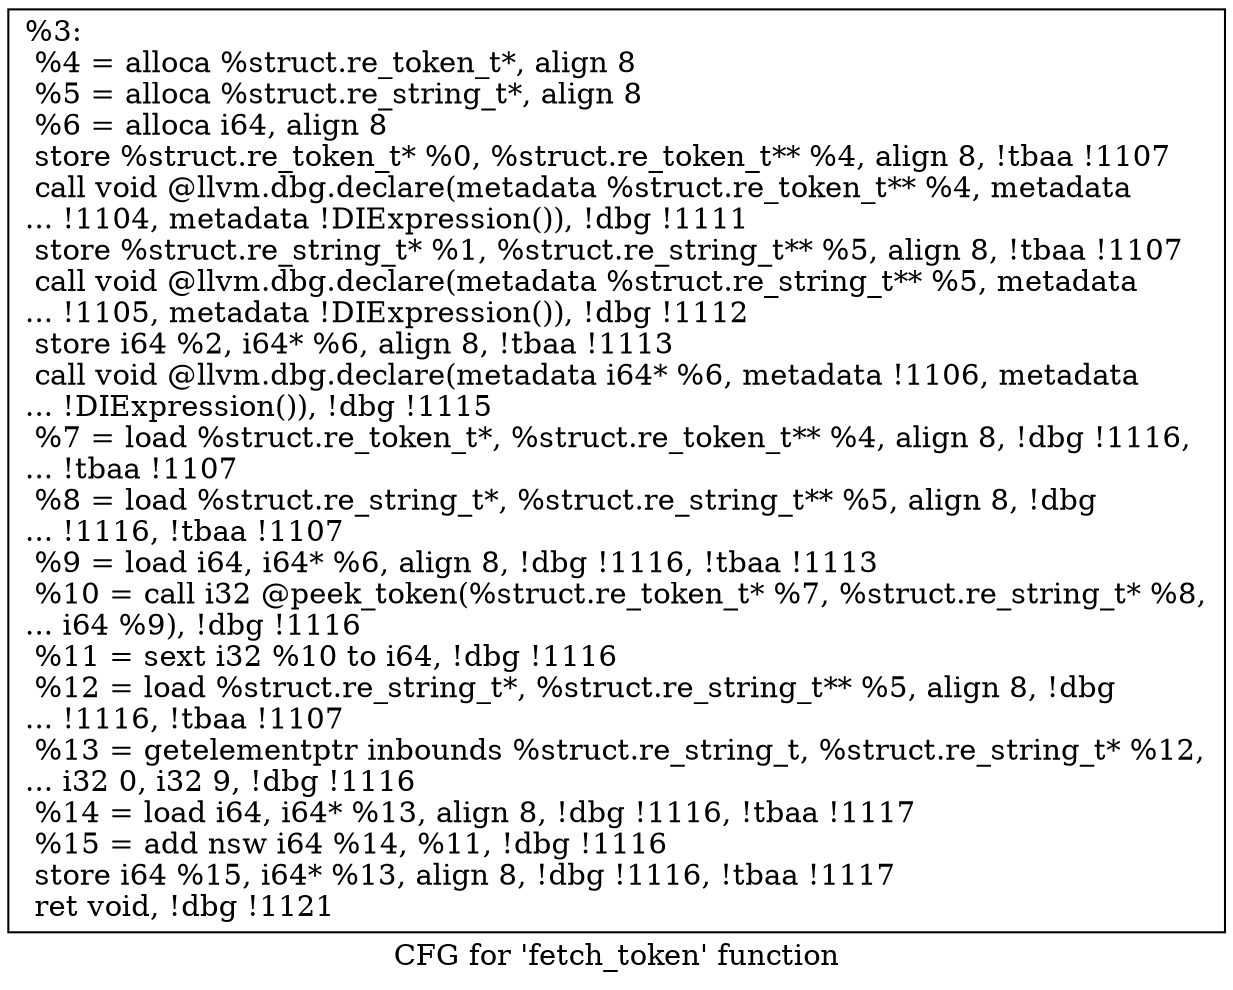 digraph "CFG for 'fetch_token' function" {
	label="CFG for 'fetch_token' function";

	Node0xbc0030 [shape=record,label="{%3:\l  %4 = alloca %struct.re_token_t*, align 8\l  %5 = alloca %struct.re_string_t*, align 8\l  %6 = alloca i64, align 8\l  store %struct.re_token_t* %0, %struct.re_token_t** %4, align 8, !tbaa !1107\l  call void @llvm.dbg.declare(metadata %struct.re_token_t** %4, metadata\l... !1104, metadata !DIExpression()), !dbg !1111\l  store %struct.re_string_t* %1, %struct.re_string_t** %5, align 8, !tbaa !1107\l  call void @llvm.dbg.declare(metadata %struct.re_string_t** %5, metadata\l... !1105, metadata !DIExpression()), !dbg !1112\l  store i64 %2, i64* %6, align 8, !tbaa !1113\l  call void @llvm.dbg.declare(metadata i64* %6, metadata !1106, metadata\l... !DIExpression()), !dbg !1115\l  %7 = load %struct.re_token_t*, %struct.re_token_t** %4, align 8, !dbg !1116,\l... !tbaa !1107\l  %8 = load %struct.re_string_t*, %struct.re_string_t** %5, align 8, !dbg\l... !1116, !tbaa !1107\l  %9 = load i64, i64* %6, align 8, !dbg !1116, !tbaa !1113\l  %10 = call i32 @peek_token(%struct.re_token_t* %7, %struct.re_string_t* %8,\l... i64 %9), !dbg !1116\l  %11 = sext i32 %10 to i64, !dbg !1116\l  %12 = load %struct.re_string_t*, %struct.re_string_t** %5, align 8, !dbg\l... !1116, !tbaa !1107\l  %13 = getelementptr inbounds %struct.re_string_t, %struct.re_string_t* %12,\l... i32 0, i32 9, !dbg !1116\l  %14 = load i64, i64* %13, align 8, !dbg !1116, !tbaa !1117\l  %15 = add nsw i64 %14, %11, !dbg !1116\l  store i64 %15, i64* %13, align 8, !dbg !1116, !tbaa !1117\l  ret void, !dbg !1121\l}"];
}
